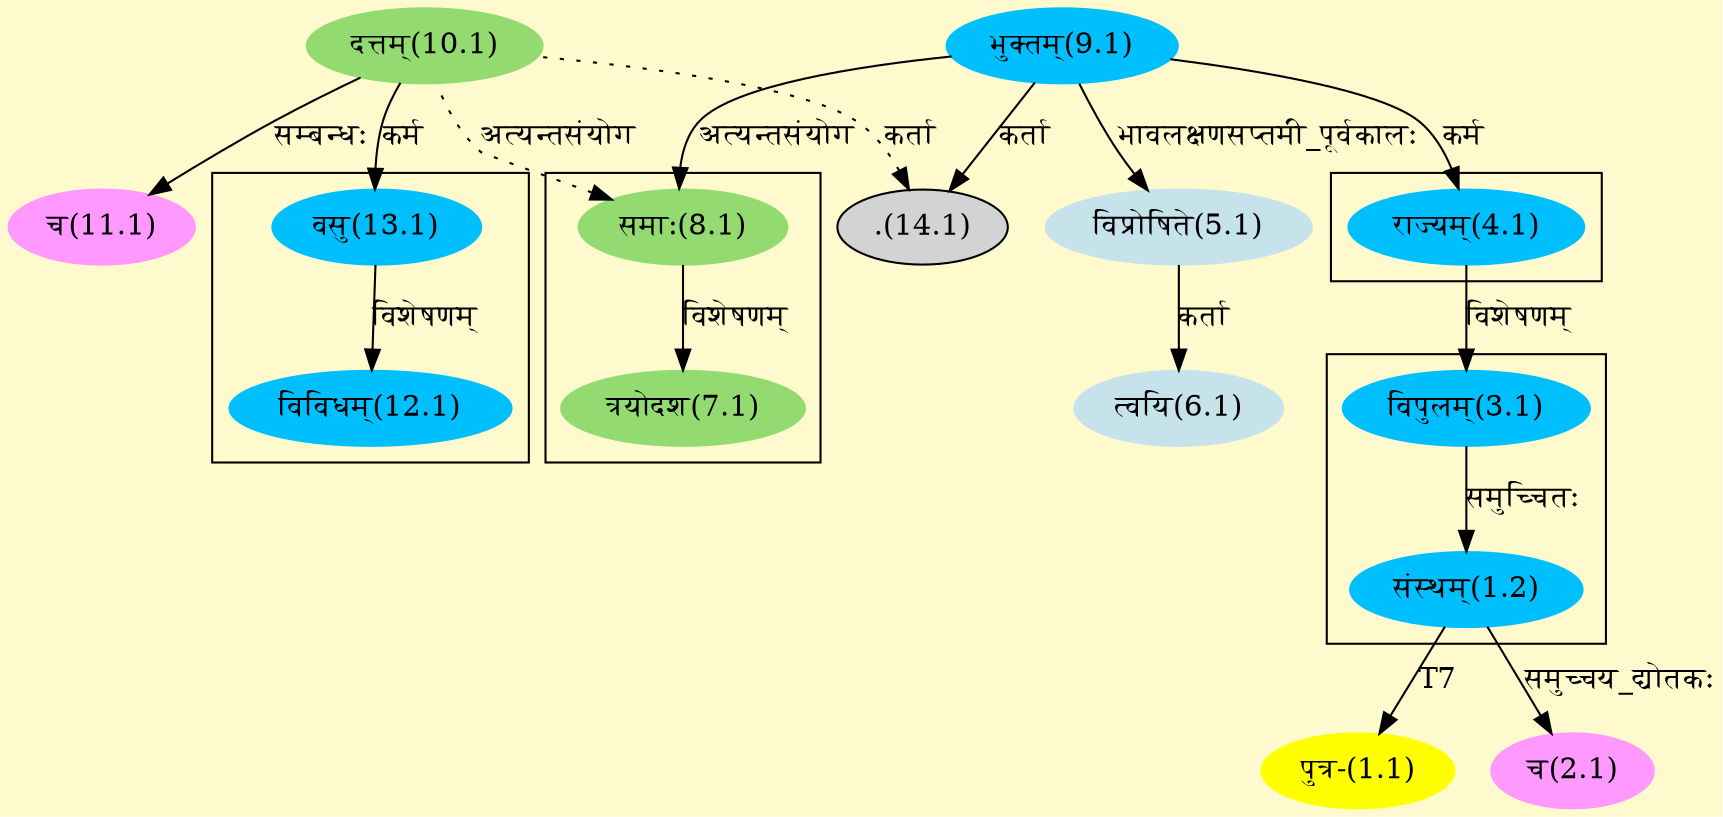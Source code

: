 digraph G{
rankdir=BT;
 compound=true;
 bgcolor="lemonchiffon1";

subgraph cluster_1{
Node1_2 [style=filled, color="#00BFFF" label = "संस्थम्(1.2)"]
Node3_1 [style=filled, color="#00BFFF" label = "विपुलम्(3.1)"]

}

subgraph cluster_2{
Node3_1 [style=filled, color="#00BFFF" label = "विपुलम्(3.1)"]
Node4_1 [style=filled, color="#00BFFF" label = "राज्यम्(4.1)"]

}

subgraph cluster_3{
Node7_1 [style=filled, color="#93DB70" label = "त्रयोदश(7.1)"]
Node8_1 [style=filled, color="#93DB70" label = "समा:(8.1)"]

}

subgraph cluster_4{
Node12_1 [style=filled, color="#00BFFF" label = "विविधम्(12.1)"]
Node13_1 [style=filled, color="#00BFFF" label = "वसु(13.1)"]

}
Node1_1 [style=filled, color="#FFFF00" label = "पुत्र-(1.1)"]
Node1_2 [style=filled, color="#00BFFF" label = "संस्थम्(1.2)"]
Node2_1 [style=filled, color="#FF99FF" label = "च(2.1)"]
Node4_1 [style=filled, color="#00BFFF" label = "राज्यम्(4.1)"]
Node9_1 [style=filled, color="#00BFFF" label = "भुक्तम्(9.1)"]
Node5_1 [style=filled, color="#C6E2EB" label = "विप्रोषिते(5.1)"]
Node6_1 [style=filled, color="#C6E2EB" label = "त्वयि(6.1)"]
Node8_1 [style=filled, color="#93DB70" label = "समा:(8.1)"]
Node10_1 [style=filled, color="#93DB70" label = "दत्तम्(10.1)"]
Node [style=filled, color="" label = "()"]
Node13_1 [style=filled, color="#00BFFF" label = "वसु(13.1)"]
Node11_1 [style=filled, color="#FF99FF" label = "च(11.1)"]
Node14_1 [style=filled, color="" label = ".(14.1)"]
/* Start of Relations section */

Node1_1 -> Node1_2 [  label="T7"  dir="back" ]
Node1_2 -> Node3_1 [  label="समुच्चितः"  dir="back" ]
Node2_1 -> Node1_2 [  label="समुच्चय_द्योतकः"  dir="back" ]
Node3_1 -> Node4_1 [  label="विशेषणम्"  dir="back" ]
Node4_1 -> Node9_1 [  label="कर्म"  dir="back" ]
Node5_1 -> Node9_1 [  label="भावलक्षणसप्तमी_पूर्वकालः"  dir="back" ]
Node6_1 -> Node5_1 [  label="कर्ता"  dir="back" ]
Node7_1 -> Node8_1 [  label="विशेषणम्"  dir="back" ]
Node8_1 -> Node9_1 [  label="अत्यन्तसंयोग"  dir="back" ]
Node8_1 -> Node10_1 [ style=dotted label="अत्यन्तसंयोग"  dir="back" ]
Node11_1 -> Node10_1 [  label="सम्बन्धः"  dir="back" ]
Node12_1 -> Node13_1 [  label="विशेषणम्"  dir="back" ]
Node13_1 -> Node10_1 [  label="कर्म"  dir="back" ]
Node14_1 -> Node9_1 [  label="कर्ता"  dir="back" ]
Node14_1 -> Node10_1 [ style=dotted label="कर्ता"  dir="back" ]
}
